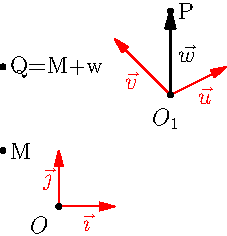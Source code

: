 import geometry;
size(4cm,0);
show(currentcoordsys, xpen=invisible);
coordsys R=cartesiansystem((2,2), i=(1,0.5), j=(-1,1));
show("$O_1$", "$\vec{u}$", "$\vec{v}$", R, xpen=invisible);

point M=(-1,1); dot("M", M);
point P=point(R, (1,1)); dot("P", P);
vector w=P; show("$\vec{w}$", w, linewidth(bp), Arrow(3mm));
point Q=M+w; dot("Q=M+w", Q);
